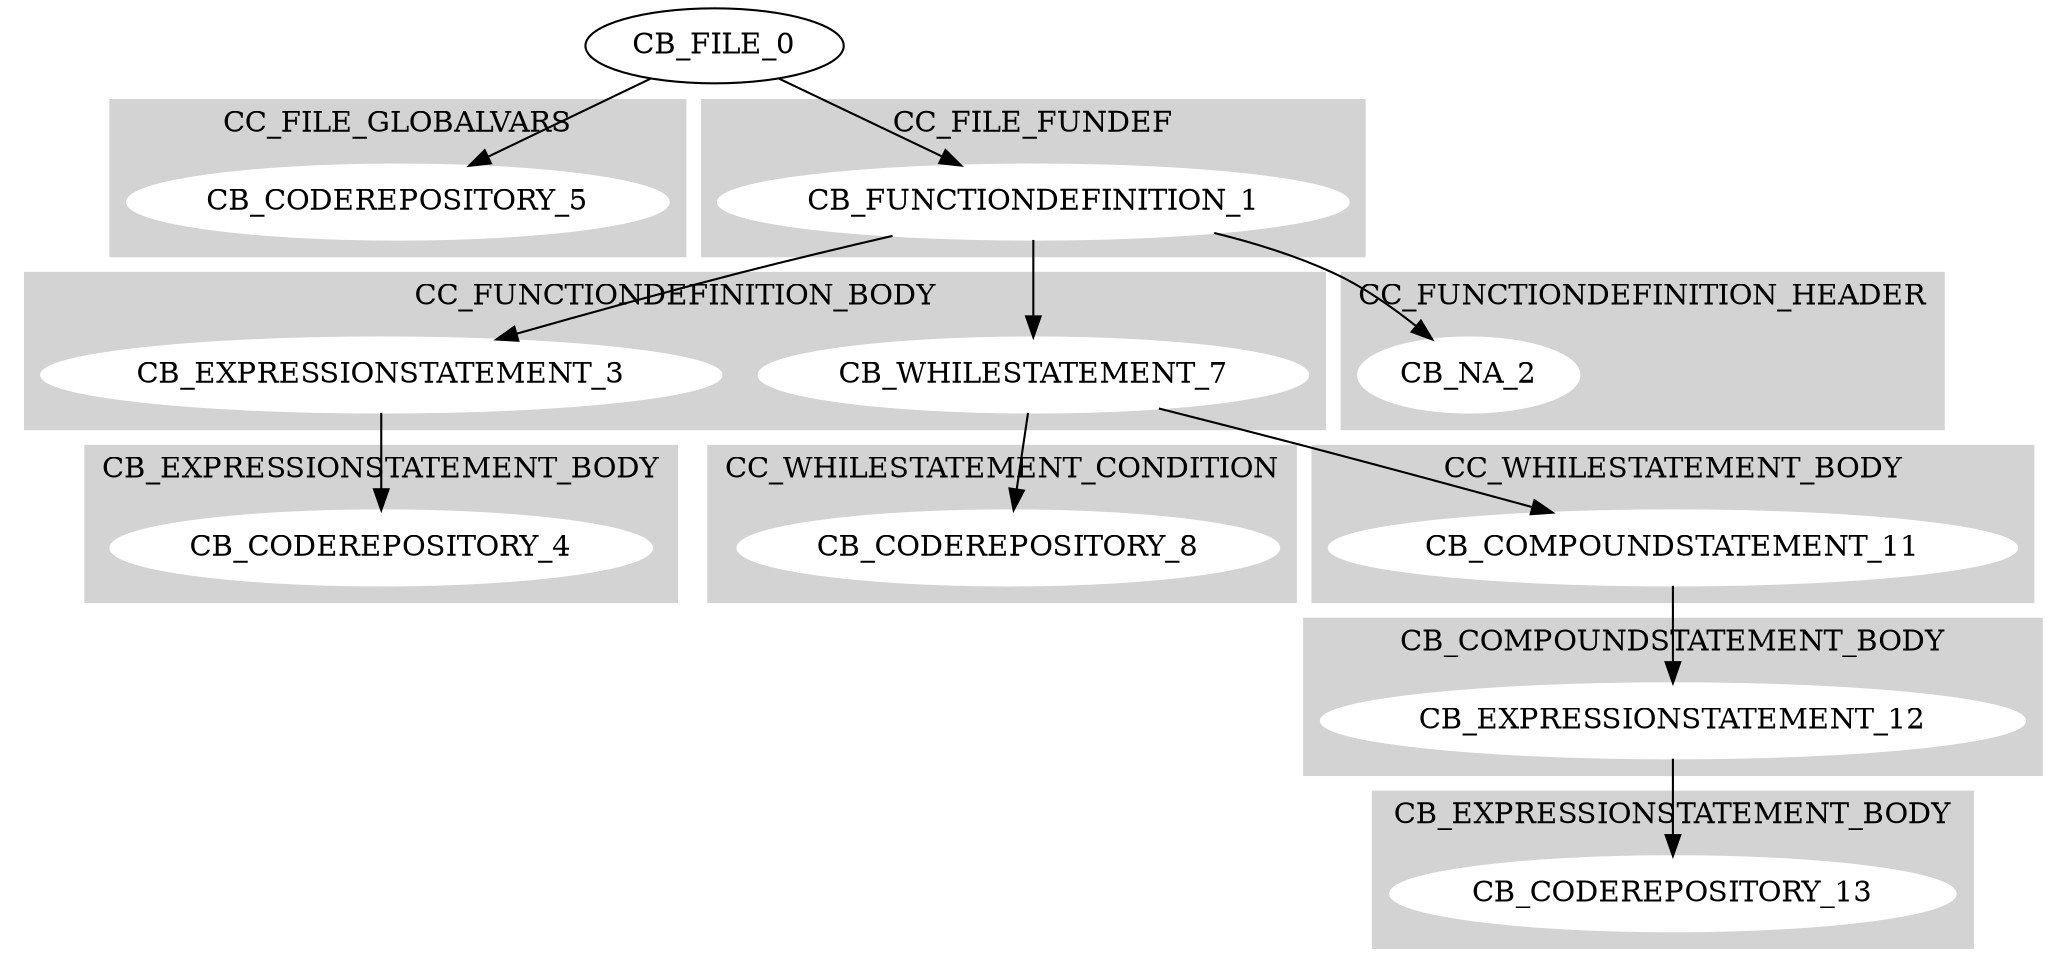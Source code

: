 digraph {
	subgraph cluster0{
		node [style=filled,color=white];
		style=filled;
		color=lightgrey;
		CB_CODEREPOSITORY_5;
		label=CC_FILE_GLOBALVARS;
	}
	subgraph cluster1{
		node [style=filled,color=white];
		style=filled;
		color=lightgrey;
		CB_FUNCTIONDEFINITION_1;
		label=CC_FILE_FUNDEF;
	}
"CB_FILE_0"->"CB_CODEREPOSITORY_5"
	subgraph cluster2{
		node [style=filled,color=white];
		style=filled;
		color=lightgrey;
		CB_EXPRESSIONSTATEMENT_3;CB_WHILESTATEMENT_7;
		label=CC_FUNCTIONDEFINITION_BODY;
	}
	subgraph cluster3{
		node [style=filled,color=white];
		style=filled;
		color=lightgrey;
		CB_NA_2;
		label=CC_FUNCTIONDEFINITION_HEADER;
	}
"CB_FUNCTIONDEFINITION_1"->"CB_NA_2"
	subgraph cluster4{
		node [style=filled,color=white];
		style=filled;
		color=lightgrey;
		CB_CODEREPOSITORY_4;
		label=CB_EXPRESSIONSTATEMENT_BODY;
	}
"CB_EXPRESSIONSTATEMENT_3"->"CB_CODEREPOSITORY_4"
"CB_FUNCTIONDEFINITION_1"->"CB_EXPRESSIONSTATEMENT_3"
	subgraph cluster5{
		node [style=filled,color=white];
		style=filled;
		color=lightgrey;
		CB_CODEREPOSITORY_8;
		label=CC_WHILESTATEMENT_CONDITION;
	}
	subgraph cluster6{
		node [style=filled,color=white];
		style=filled;
		color=lightgrey;
		CB_COMPOUNDSTATEMENT_11;
		label=CC_WHILESTATEMENT_BODY;
	}
"CB_WHILESTATEMENT_7"->"CB_CODEREPOSITORY_8"
	subgraph cluster7{
		node [style=filled,color=white];
		style=filled;
		color=lightgrey;
		CB_EXPRESSIONSTATEMENT_12;
		label=CB_COMPOUNDSTATEMENT_BODY;
	}
	subgraph cluster8{
		node [style=filled,color=white];
		style=filled;
		color=lightgrey;
		CB_CODEREPOSITORY_13;
		label=CB_EXPRESSIONSTATEMENT_BODY;
	}
"CB_EXPRESSIONSTATEMENT_12"->"CB_CODEREPOSITORY_13"
"CB_COMPOUNDSTATEMENT_11"->"CB_EXPRESSIONSTATEMENT_12"
"CB_WHILESTATEMENT_7"->"CB_COMPOUNDSTATEMENT_11"
"CB_FUNCTIONDEFINITION_1"->"CB_WHILESTATEMENT_7"
"CB_FILE_0"->"CB_FUNCTIONDEFINITION_1"
}
